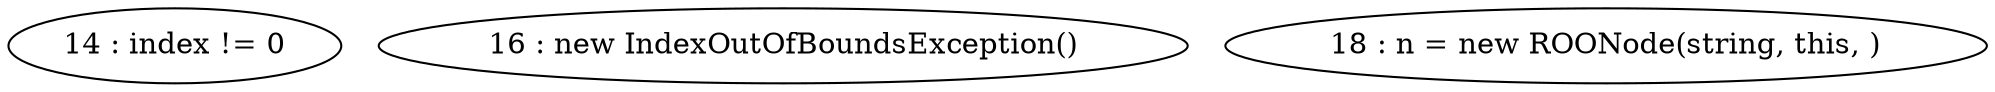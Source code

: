 digraph G {
"14 : index != 0"
"16 : new IndexOutOfBoundsException()"
"18 : n = new ROONode(string, this, )"
}